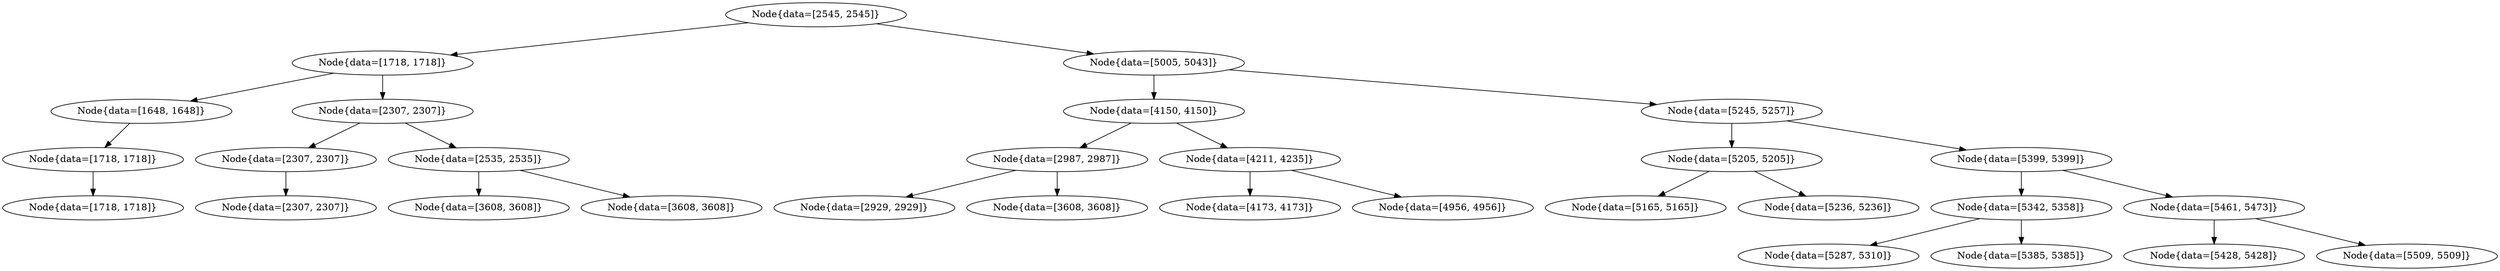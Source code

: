 digraph G{
403547747 [label="Node{data=[2545, 2545]}"]
403547747 -> 172215878
172215878 [label="Node{data=[1718, 1718]}"]
172215878 -> 873309260
873309260 [label="Node{data=[1648, 1648]}"]
873309260 -> 1112456099
1112456099 [label="Node{data=[1718, 1718]}"]
1112456099 -> 923083575
923083575 [label="Node{data=[1718, 1718]}"]
172215878 -> 589363823
589363823 [label="Node{data=[2307, 2307]}"]
589363823 -> 2052457859
2052457859 [label="Node{data=[2307, 2307]}"]
2052457859 -> 1299327689
1299327689 [label="Node{data=[2307, 2307]}"]
589363823 -> 1408279755
1408279755 [label="Node{data=[2535, 2535]}"]
1408279755 -> 2007486296
2007486296 [label="Node{data=[3608, 3608]}"]
1408279755 -> 1033348658
1033348658 [label="Node{data=[3608, 3608]}"]
403547747 -> 1634723627
1634723627 [label="Node{data=[5005, 5043]}"]
1634723627 -> 938463537
938463537 [label="Node{data=[4150, 4150]}"]
938463537 -> 2121995675
2121995675 [label="Node{data=[2987, 2987]}"]
2121995675 -> 2120063568
2120063568 [label="Node{data=[2929, 2929]}"]
2121995675 -> 1620409359
1620409359 [label="Node{data=[3608, 3608]}"]
938463537 -> 691691381
691691381 [label="Node{data=[4211, 4235]}"]
691691381 -> 264978436
264978436 [label="Node{data=[4173, 4173]}"]
691691381 -> 500618423
500618423 [label="Node{data=[4956, 4956]}"]
1634723627 -> 1458091526
1458091526 [label="Node{data=[5245, 5257]}"]
1458091526 -> 768776793
768776793 [label="Node{data=[5205, 5205]}"]
768776793 -> 2018260103
2018260103 [label="Node{data=[5165, 5165]}"]
768776793 -> 1393828949
1393828949 [label="Node{data=[5236, 5236]}"]
1458091526 -> 1088417975
1088417975 [label="Node{data=[5399, 5399]}"]
1088417975 -> 2036775591
2036775591 [label="Node{data=[5342, 5358]}"]
2036775591 -> 1620529408
1620529408 [label="Node{data=[5287, 5310]}"]
2036775591 -> 307488715
307488715 [label="Node{data=[5385, 5385]}"]
1088417975 -> 758572926
758572926 [label="Node{data=[5461, 5473]}"]
758572926 -> 1640612861
1640612861 [label="Node{data=[5428, 5428]}"]
758572926 -> 990679445
990679445 [label="Node{data=[5509, 5509]}"]
}
